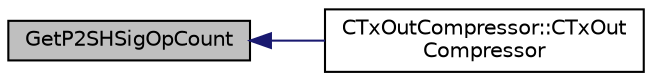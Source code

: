 digraph "GetP2SHSigOpCount"
{
  edge [fontname="Helvetica",fontsize="10",labelfontname="Helvetica",labelfontsize="10"];
  node [fontname="Helvetica",fontsize="10",shape=record];
  rankdir="LR";
  Node139 [label="GetP2SHSigOpCount",height=0.2,width=0.4,color="black", fillcolor="grey75", style="filled", fontcolor="black"];
  Node139 -> Node140 [dir="back",color="midnightblue",fontsize="10",style="solid",fontname="Helvetica"];
  Node140 [label="CTxOutCompressor::CTxOut\lCompressor",height=0.2,width=0.4,color="black", fillcolor="white", style="filled",URL="$class_c_tx_out_compressor.html#a38ef1033989cd003de65598620d15cea"];
}

